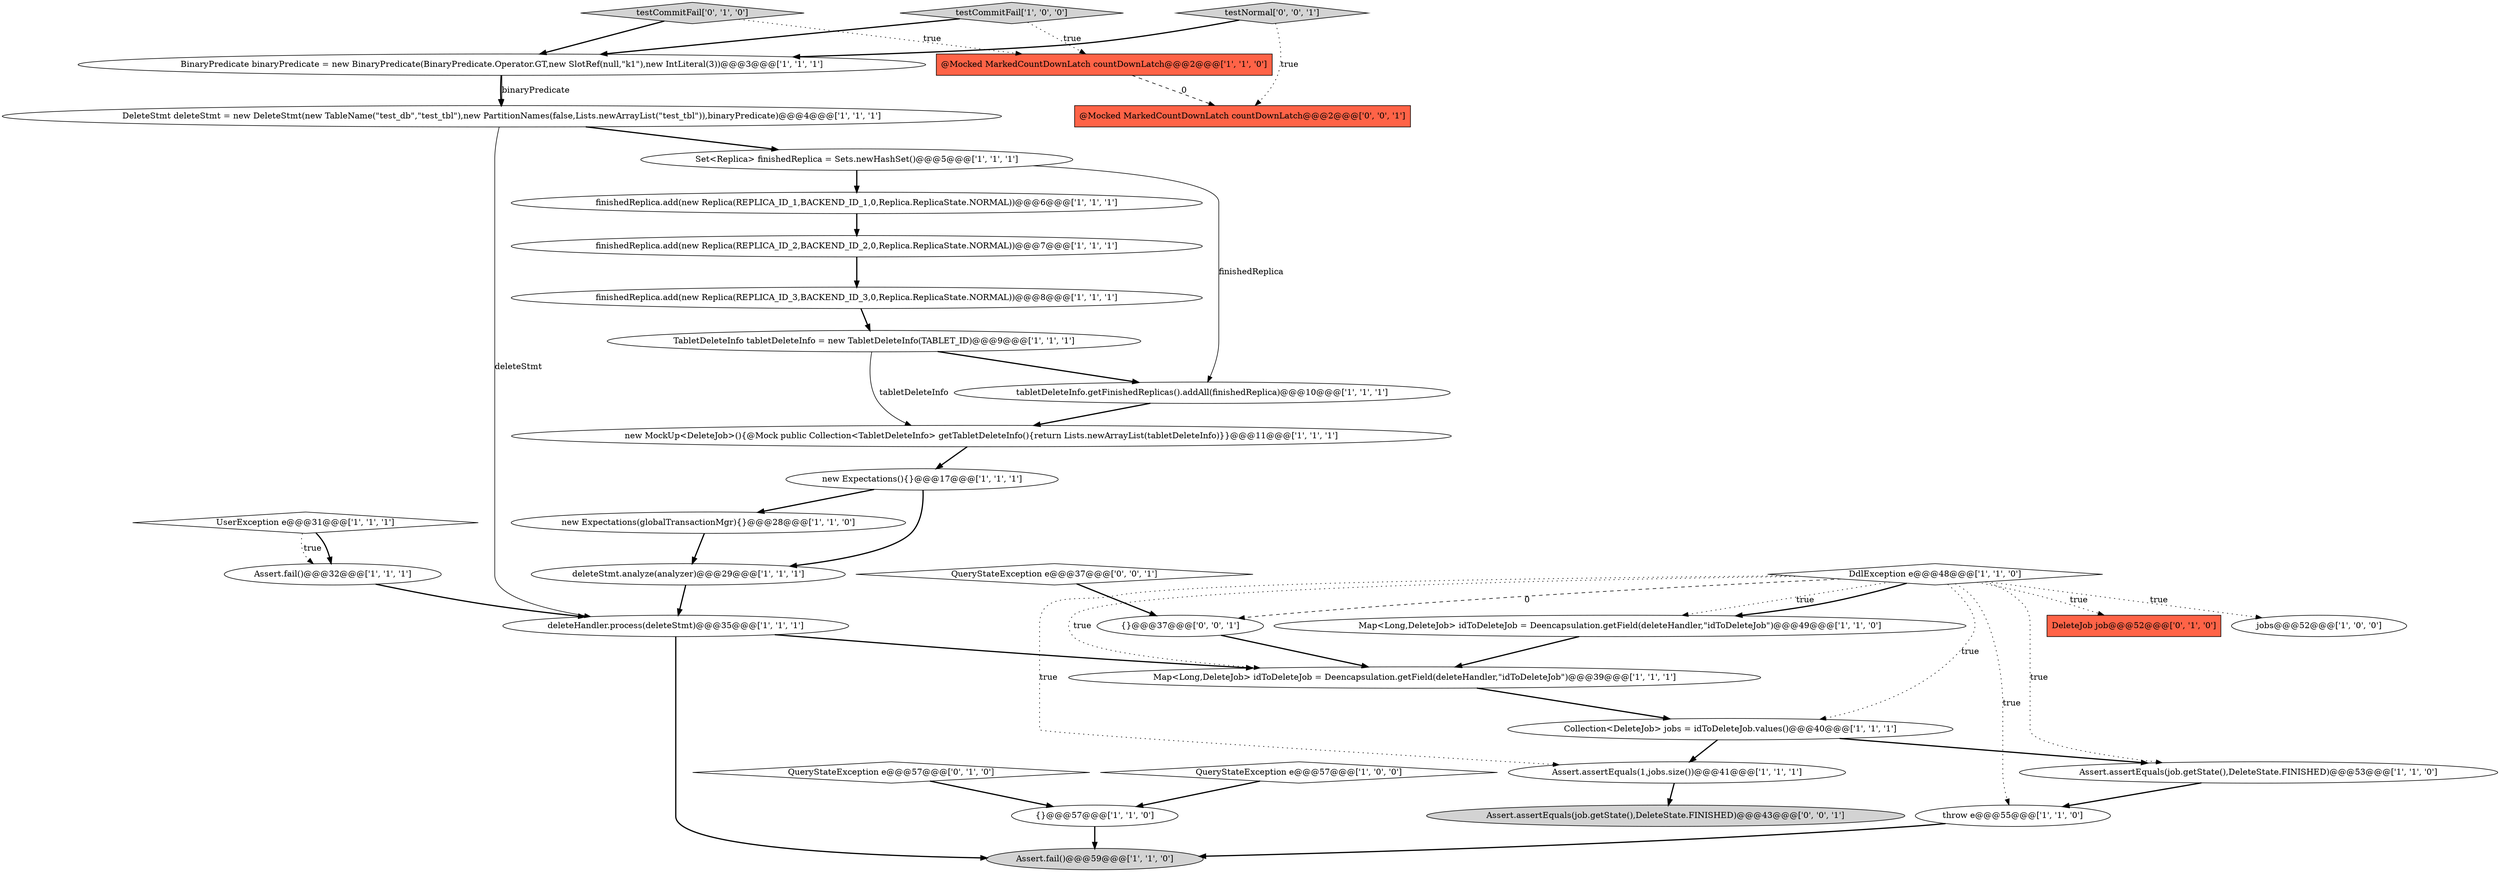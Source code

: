 digraph {
10 [style = filled, label = "@Mocked MarkedCountDownLatch countDownLatch@@@2@@@['1', '1', '0']", fillcolor = tomato, shape = box image = "AAA0AAABBB1BBB"];
1 [style = filled, label = "DdlException e@@@48@@@['1', '1', '0']", fillcolor = white, shape = diamond image = "AAA0AAABBB1BBB"];
0 [style = filled, label = "deleteHandler.process(deleteStmt)@@@35@@@['1', '1', '1']", fillcolor = white, shape = ellipse image = "AAA0AAABBB1BBB"];
28 [style = filled, label = "DeleteJob job@@@52@@@['0', '1', '0']", fillcolor = tomato, shape = box image = "AAA0AAABBB2BBB"];
29 [style = filled, label = "QueryStateException e@@@57@@@['0', '1', '0']", fillcolor = white, shape = diamond image = "AAA0AAABBB2BBB"];
21 [style = filled, label = "Assert.fail()@@@59@@@['1', '1', '0']", fillcolor = lightgray, shape = ellipse image = "AAA0AAABBB1BBB"];
11 [style = filled, label = "Set<Replica> finishedReplica = Sets.newHashSet()@@@5@@@['1', '1', '1']", fillcolor = white, shape = ellipse image = "AAA0AAABBB1BBB"];
30 [style = filled, label = "testCommitFail['0', '1', '0']", fillcolor = lightgray, shape = diamond image = "AAA0AAABBB2BBB"];
12 [style = filled, label = "jobs@@@52@@@['1', '0', '0']", fillcolor = white, shape = ellipse image = "AAA0AAABBB1BBB"];
2 [style = filled, label = "QueryStateException e@@@57@@@['1', '0', '0']", fillcolor = white, shape = diamond image = "AAA0AAABBB1BBB"];
3 [style = filled, label = "deleteStmt.analyze(analyzer)@@@29@@@['1', '1', '1']", fillcolor = white, shape = ellipse image = "AAA0AAABBB1BBB"];
16 [style = filled, label = "finishedReplica.add(new Replica(REPLICA_ID_2,BACKEND_ID_2,0,Replica.ReplicaState.NORMAL))@@@7@@@['1', '1', '1']", fillcolor = white, shape = ellipse image = "AAA0AAABBB1BBB"];
18 [style = filled, label = "finishedReplica.add(new Replica(REPLICA_ID_3,BACKEND_ID_3,0,Replica.ReplicaState.NORMAL))@@@8@@@['1', '1', '1']", fillcolor = white, shape = ellipse image = "AAA0AAABBB1BBB"];
22 [style = filled, label = "TabletDeleteInfo tabletDeleteInfo = new TabletDeleteInfo(TABLET_ID)@@@9@@@['1', '1', '1']", fillcolor = white, shape = ellipse image = "AAA0AAABBB1BBB"];
24 [style = filled, label = "Assert.fail()@@@32@@@['1', '1', '1']", fillcolor = white, shape = ellipse image = "AAA0AAABBB1BBB"];
6 [style = filled, label = "Map<Long,DeleteJob> idToDeleteJob = Deencapsulation.getField(deleteHandler,\"idToDeleteJob\")@@@49@@@['1', '1', '0']", fillcolor = white, shape = ellipse image = "AAA0AAABBB1BBB"];
8 [style = filled, label = "new Expectations(globalTransactionMgr){}@@@28@@@['1', '1', '0']", fillcolor = white, shape = ellipse image = "AAA0AAABBB1BBB"];
32 [style = filled, label = "@Mocked MarkedCountDownLatch countDownLatch@@@2@@@['0', '0', '1']", fillcolor = tomato, shape = box image = "AAA0AAABBB3BBB"];
19 [style = filled, label = "{}@@@57@@@['1', '1', '0']", fillcolor = white, shape = ellipse image = "AAA0AAABBB1BBB"];
4 [style = filled, label = "DeleteStmt deleteStmt = new DeleteStmt(new TableName(\"test_db\",\"test_tbl\"),new PartitionNames(false,Lists.newArrayList(\"test_tbl\")),binaryPredicate)@@@4@@@['1', '1', '1']", fillcolor = white, shape = ellipse image = "AAA0AAABBB1BBB"];
35 [style = filled, label = "{}@@@37@@@['0', '0', '1']", fillcolor = white, shape = ellipse image = "AAA0AAABBB3BBB"];
20 [style = filled, label = "Assert.assertEquals(1,jobs.size())@@@41@@@['1', '1', '1']", fillcolor = white, shape = ellipse image = "AAA0AAABBB1BBB"];
31 [style = filled, label = "QueryStateException e@@@37@@@['0', '0', '1']", fillcolor = white, shape = diamond image = "AAA0AAABBB3BBB"];
23 [style = filled, label = "new Expectations(){}@@@17@@@['1', '1', '1']", fillcolor = white, shape = ellipse image = "AAA0AAABBB1BBB"];
33 [style = filled, label = "testNormal['0', '0', '1']", fillcolor = lightgray, shape = diamond image = "AAA0AAABBB3BBB"];
34 [style = filled, label = "Assert.assertEquals(job.getState(),DeleteState.FINISHED)@@@43@@@['0', '0', '1']", fillcolor = lightgray, shape = ellipse image = "AAA0AAABBB3BBB"];
27 [style = filled, label = "UserException e@@@31@@@['1', '1', '1']", fillcolor = white, shape = diamond image = "AAA0AAABBB1BBB"];
13 [style = filled, label = "throw e@@@55@@@['1', '1', '0']", fillcolor = white, shape = ellipse image = "AAA0AAABBB1BBB"];
9 [style = filled, label = "testCommitFail['1', '0', '0']", fillcolor = lightgray, shape = diamond image = "AAA0AAABBB1BBB"];
17 [style = filled, label = "finishedReplica.add(new Replica(REPLICA_ID_1,BACKEND_ID_1,0,Replica.ReplicaState.NORMAL))@@@6@@@['1', '1', '1']", fillcolor = white, shape = ellipse image = "AAA0AAABBB1BBB"];
15 [style = filled, label = "Assert.assertEquals(job.getState(),DeleteState.FINISHED)@@@53@@@['1', '1', '0']", fillcolor = white, shape = ellipse image = "AAA0AAABBB1BBB"];
5 [style = filled, label = "new MockUp<DeleteJob>(){@Mock public Collection<TabletDeleteInfo> getTabletDeleteInfo(){return Lists.newArrayList(tabletDeleteInfo)}}@@@11@@@['1', '1', '1']", fillcolor = white, shape = ellipse image = "AAA0AAABBB1BBB"];
25 [style = filled, label = "Collection<DeleteJob> jobs = idToDeleteJob.values()@@@40@@@['1', '1', '1']", fillcolor = white, shape = ellipse image = "AAA0AAABBB1BBB"];
26 [style = filled, label = "tabletDeleteInfo.getFinishedReplicas().addAll(finishedReplica)@@@10@@@['1', '1', '1']", fillcolor = white, shape = ellipse image = "AAA0AAABBB1BBB"];
14 [style = filled, label = "BinaryPredicate binaryPredicate = new BinaryPredicate(BinaryPredicate.Operator.GT,new SlotRef(null,\"k1\"),new IntLiteral(3))@@@3@@@['1', '1', '1']", fillcolor = white, shape = ellipse image = "AAA0AAABBB1BBB"];
7 [style = filled, label = "Map<Long,DeleteJob> idToDeleteJob = Deencapsulation.getField(deleteHandler,\"idToDeleteJob\")@@@39@@@['1', '1', '1']", fillcolor = white, shape = ellipse image = "AAA0AAABBB1BBB"];
10->32 [style = dashed, label="0"];
23->3 [style = bold, label=""];
20->34 [style = bold, label=""];
29->19 [style = bold, label=""];
18->22 [style = bold, label=""];
1->15 [style = dotted, label="true"];
30->10 [style = dotted, label="true"];
0->7 [style = bold, label=""];
16->18 [style = bold, label=""];
22->5 [style = solid, label="tabletDeleteInfo"];
25->20 [style = bold, label=""];
33->32 [style = dotted, label="true"];
4->11 [style = bold, label=""];
1->7 [style = dotted, label="true"];
1->25 [style = dotted, label="true"];
11->26 [style = solid, label="finishedReplica"];
24->0 [style = bold, label=""];
11->17 [style = bold, label=""];
1->6 [style = dotted, label="true"];
1->6 [style = bold, label=""];
35->7 [style = bold, label=""];
8->3 [style = bold, label=""];
9->10 [style = dotted, label="true"];
19->21 [style = bold, label=""];
31->35 [style = bold, label=""];
27->24 [style = bold, label=""];
2->19 [style = bold, label=""];
22->26 [style = bold, label=""];
26->5 [style = bold, label=""];
5->23 [style = bold, label=""];
1->13 [style = dotted, label="true"];
23->8 [style = bold, label=""];
3->0 [style = bold, label=""];
1->12 [style = dotted, label="true"];
0->21 [style = bold, label=""];
7->25 [style = bold, label=""];
15->13 [style = bold, label=""];
1->20 [style = dotted, label="true"];
4->0 [style = solid, label="deleteStmt"];
9->14 [style = bold, label=""];
33->14 [style = bold, label=""];
1->28 [style = dotted, label="true"];
1->35 [style = dashed, label="0"];
14->4 [style = bold, label=""];
6->7 [style = bold, label=""];
30->14 [style = bold, label=""];
17->16 [style = bold, label=""];
25->15 [style = bold, label=""];
27->24 [style = dotted, label="true"];
14->4 [style = solid, label="binaryPredicate"];
13->21 [style = bold, label=""];
}
